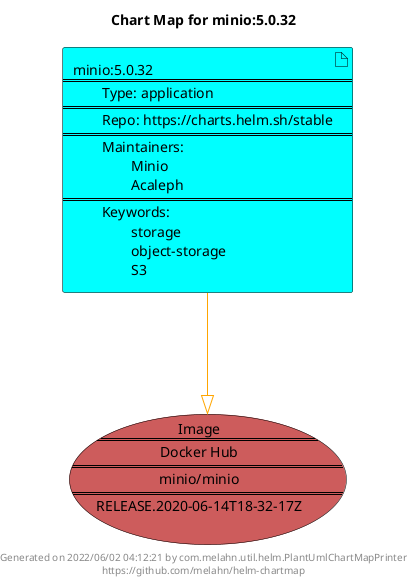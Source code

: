 @startuml
skinparam linetype ortho
skinparam backgroundColor white
skinparam usecaseBorderColor black
skinparam usecaseArrowColor LightSlateGray
skinparam artifactBorderColor black
skinparam artifactArrowColor LightSlateGray

title Chart Map for minio:5.0.32

'There is one referenced Helm Chart
artifact "minio:5.0.32\n====\n\tType: application\n====\n\tRepo: https://charts.helm.sh/stable\n====\n\tMaintainers: \n\t\tMinio\n\t\tAcaleph\n====\n\tKeywords: \n\t\tstorage\n\t\tobject-storage\n\t\tS3" as minio_5_0_32 #Aqua

'There is one referenced Docker Image
usecase "Image\n====\nDocker Hub\n====\nminio/minio\n====\nRELEASE.2020-06-14T18-32-17Z" as minio_minio_RELEASE_2020_06_14T18_32_17Z #IndianRed

'Chart Dependencies
minio_5_0_32--[#orange]-|>minio_minio_RELEASE_2020_06_14T18_32_17Z

center footer Generated on 2022/06/02 04:12:21 by com.melahn.util.helm.PlantUmlChartMapPrinter\nhttps://github.com/melahn/helm-chartmap
@enduml
